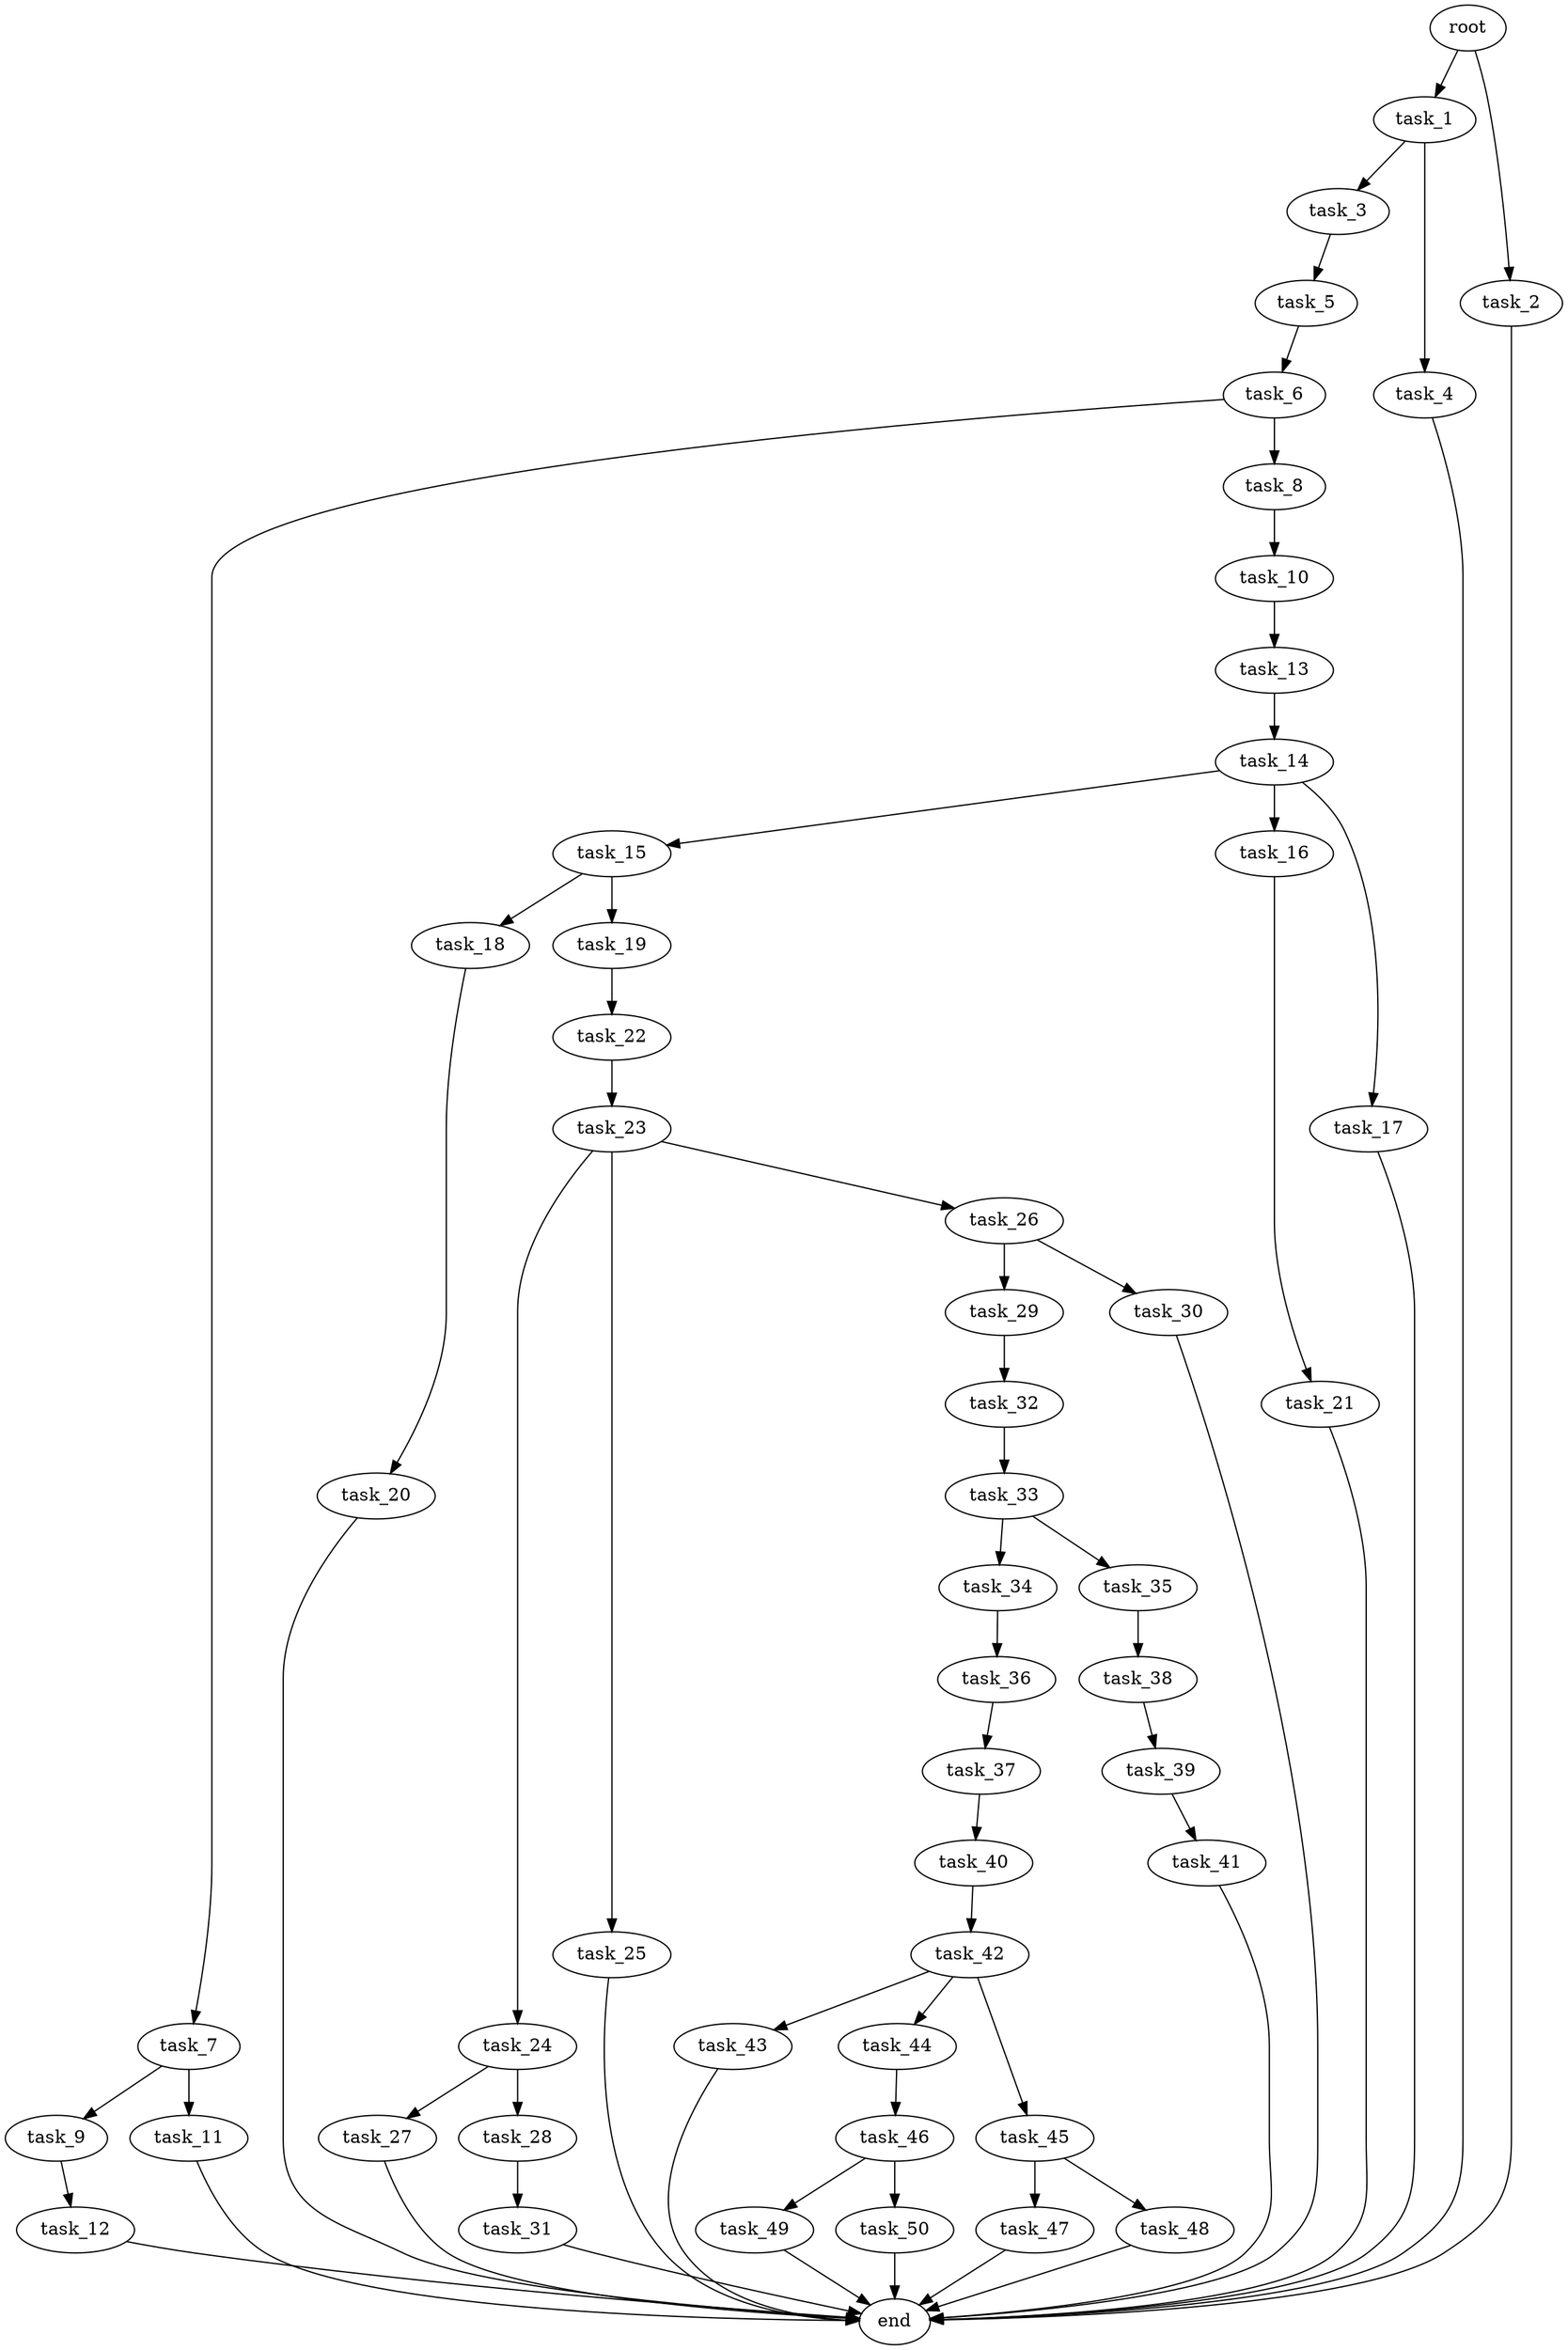 digraph G {
  root [size="0.000000e+00"];
  task_1 [size="2.339145e+08"];
  task_2 [size="8.706376e+09"];
  task_3 [size="6.346009e+09"];
  task_4 [size="9.720552e+09"];
  task_5 [size="5.844652e+09"];
  task_6 [size="3.305490e+09"];
  task_7 [size="3.922034e+09"];
  task_8 [size="6.878419e+09"];
  task_9 [size="2.043173e+09"];
  task_10 [size="9.385898e+08"];
  task_11 [size="3.889899e+09"];
  task_12 [size="6.270423e+09"];
  task_13 [size="3.544837e+09"];
  task_14 [size="8.052786e+09"];
  task_15 [size="2.206355e+09"];
  task_16 [size="5.589081e+09"];
  task_17 [size="5.308900e+09"];
  task_18 [size="9.267534e+09"];
  task_19 [size="4.428532e+09"];
  task_20 [size="8.800855e+09"];
  task_21 [size="3.476600e+09"];
  task_22 [size="6.972872e+09"];
  task_23 [size="9.113315e+09"];
  task_24 [size="6.133811e+09"];
  task_25 [size="8.296050e+09"];
  task_26 [size="7.416148e+08"];
  task_27 [size="3.894139e+09"];
  task_28 [size="9.589857e+09"];
  task_29 [size="4.167488e+09"];
  task_30 [size="1.280641e+09"];
  task_31 [size="9.274856e+09"];
  task_32 [size="8.433616e+09"];
  task_33 [size="2.312780e+08"];
  task_34 [size="8.827541e+08"];
  task_35 [size="9.777715e+08"];
  task_36 [size="7.269433e+09"];
  task_37 [size="1.936103e+09"];
  task_38 [size="3.822523e+09"];
  task_39 [size="9.221127e+09"];
  task_40 [size="4.820462e+09"];
  task_41 [size="5.891628e+09"];
  task_42 [size="6.654426e+09"];
  task_43 [size="4.472718e+09"];
  task_44 [size="8.822189e+09"];
  task_45 [size="7.536900e+09"];
  task_46 [size="6.154371e+09"];
  task_47 [size="2.143976e+09"];
  task_48 [size="1.677466e+08"];
  task_49 [size="3.293380e+09"];
  task_50 [size="7.599520e+09"];
  end [size="0.000000e+00"];

  root -> task_1 [size="1.000000e-12"];
  root -> task_2 [size="1.000000e-12"];
  task_1 -> task_3 [size="6.346009e+08"];
  task_1 -> task_4 [size="9.720552e+08"];
  task_2 -> end [size="1.000000e-12"];
  task_3 -> task_5 [size="5.844652e+08"];
  task_4 -> end [size="1.000000e-12"];
  task_5 -> task_6 [size="3.305490e+08"];
  task_6 -> task_7 [size="3.922034e+08"];
  task_6 -> task_8 [size="6.878419e+08"];
  task_7 -> task_9 [size="2.043173e+08"];
  task_7 -> task_11 [size="3.889899e+08"];
  task_8 -> task_10 [size="9.385898e+07"];
  task_9 -> task_12 [size="6.270423e+08"];
  task_10 -> task_13 [size="3.544837e+08"];
  task_11 -> end [size="1.000000e-12"];
  task_12 -> end [size="1.000000e-12"];
  task_13 -> task_14 [size="8.052786e+08"];
  task_14 -> task_15 [size="2.206355e+08"];
  task_14 -> task_16 [size="5.589081e+08"];
  task_14 -> task_17 [size="5.308900e+08"];
  task_15 -> task_18 [size="9.267534e+08"];
  task_15 -> task_19 [size="4.428532e+08"];
  task_16 -> task_21 [size="3.476600e+08"];
  task_17 -> end [size="1.000000e-12"];
  task_18 -> task_20 [size="8.800855e+08"];
  task_19 -> task_22 [size="6.972872e+08"];
  task_20 -> end [size="1.000000e-12"];
  task_21 -> end [size="1.000000e-12"];
  task_22 -> task_23 [size="9.113315e+08"];
  task_23 -> task_24 [size="6.133811e+08"];
  task_23 -> task_25 [size="8.296050e+08"];
  task_23 -> task_26 [size="7.416148e+07"];
  task_24 -> task_27 [size="3.894139e+08"];
  task_24 -> task_28 [size="9.589857e+08"];
  task_25 -> end [size="1.000000e-12"];
  task_26 -> task_29 [size="4.167488e+08"];
  task_26 -> task_30 [size="1.280641e+08"];
  task_27 -> end [size="1.000000e-12"];
  task_28 -> task_31 [size="9.274856e+08"];
  task_29 -> task_32 [size="8.433616e+08"];
  task_30 -> end [size="1.000000e-12"];
  task_31 -> end [size="1.000000e-12"];
  task_32 -> task_33 [size="2.312780e+07"];
  task_33 -> task_34 [size="8.827541e+07"];
  task_33 -> task_35 [size="9.777715e+07"];
  task_34 -> task_36 [size="7.269433e+08"];
  task_35 -> task_38 [size="3.822523e+08"];
  task_36 -> task_37 [size="1.936103e+08"];
  task_37 -> task_40 [size="4.820462e+08"];
  task_38 -> task_39 [size="9.221127e+08"];
  task_39 -> task_41 [size="5.891628e+08"];
  task_40 -> task_42 [size="6.654426e+08"];
  task_41 -> end [size="1.000000e-12"];
  task_42 -> task_43 [size="4.472718e+08"];
  task_42 -> task_44 [size="8.822189e+08"];
  task_42 -> task_45 [size="7.536900e+08"];
  task_43 -> end [size="1.000000e-12"];
  task_44 -> task_46 [size="6.154371e+08"];
  task_45 -> task_47 [size="2.143976e+08"];
  task_45 -> task_48 [size="1.677466e+07"];
  task_46 -> task_49 [size="3.293380e+08"];
  task_46 -> task_50 [size="7.599520e+08"];
  task_47 -> end [size="1.000000e-12"];
  task_48 -> end [size="1.000000e-12"];
  task_49 -> end [size="1.000000e-12"];
  task_50 -> end [size="1.000000e-12"];
}
